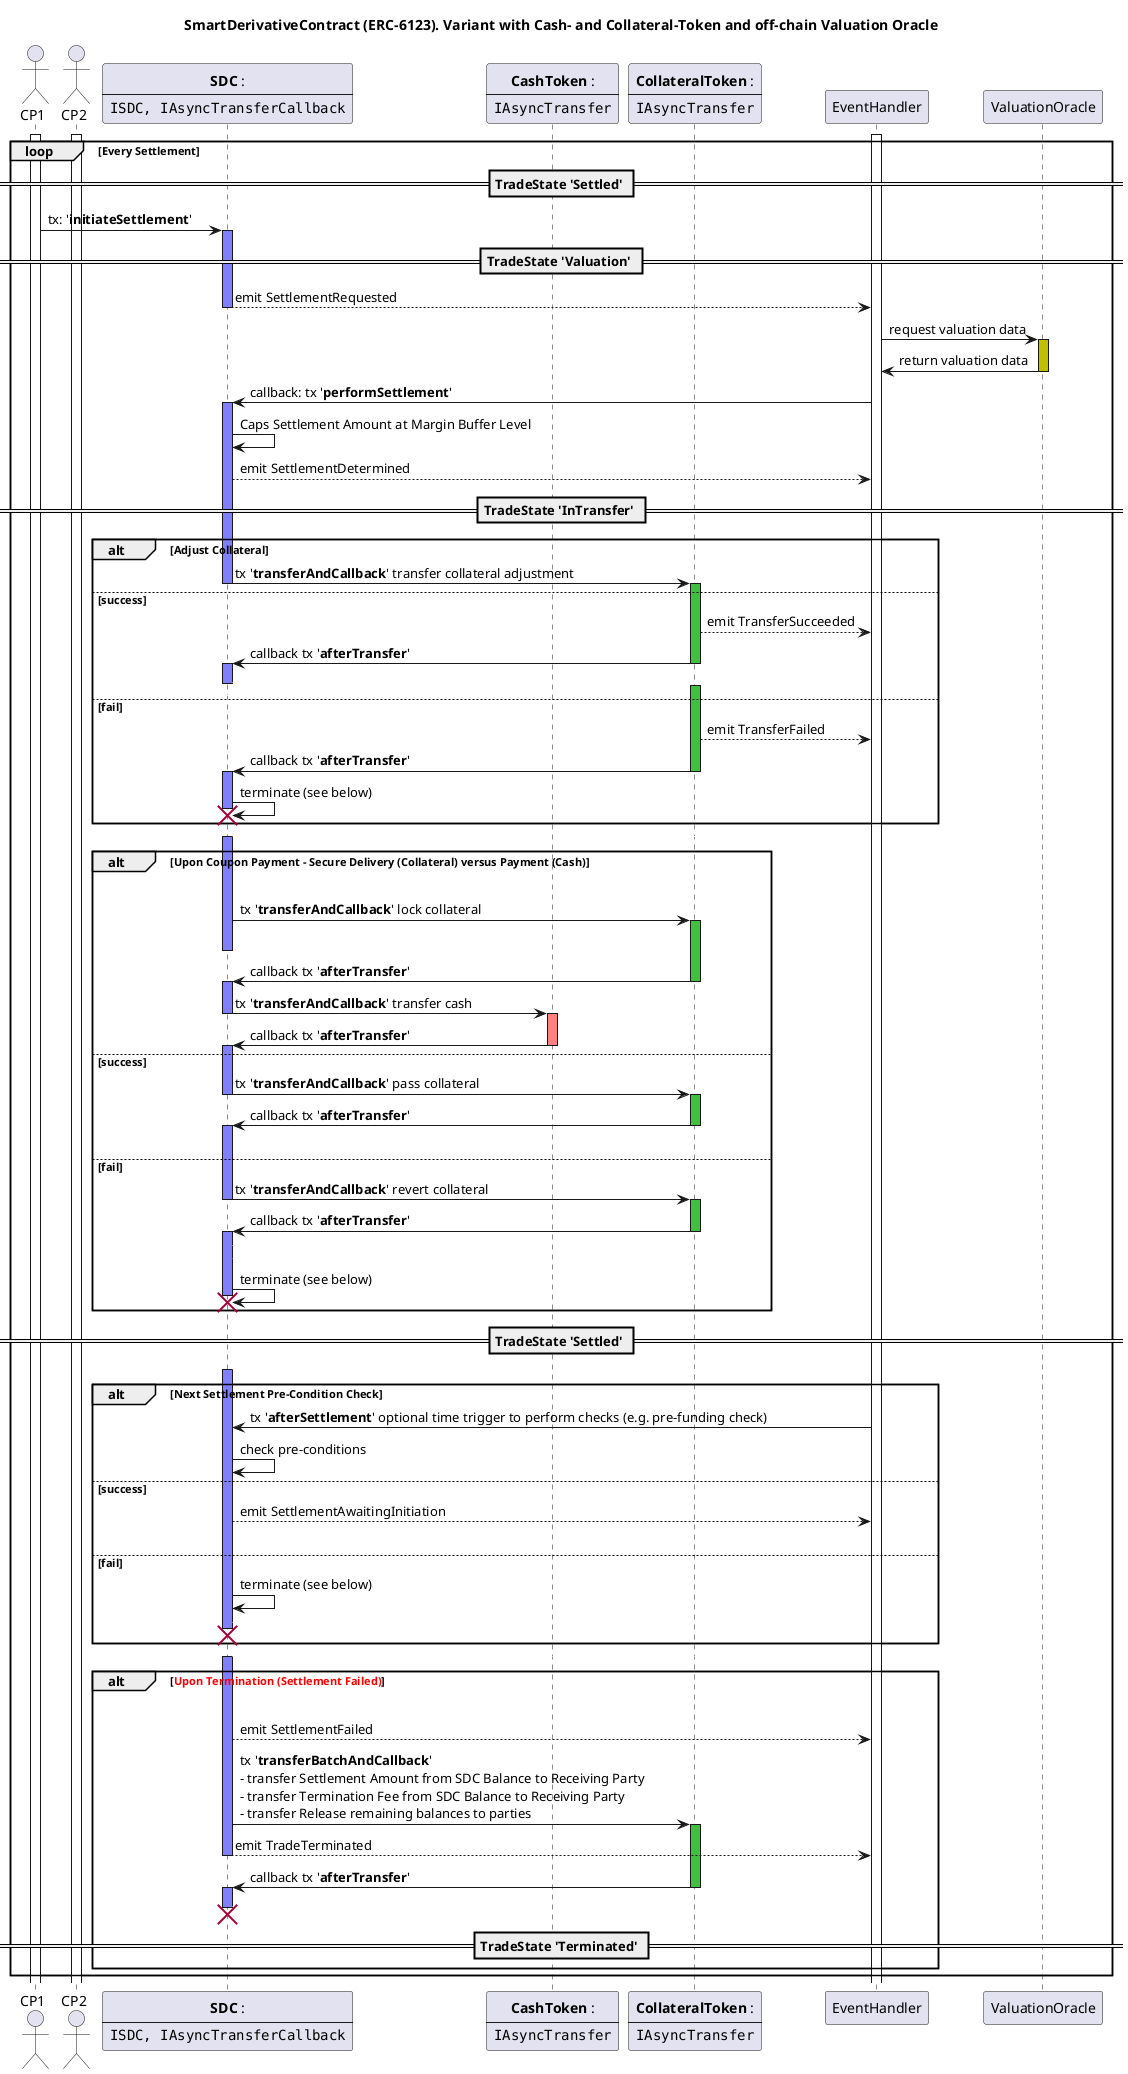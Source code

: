@startuml
'https://plantuml.com/sequence-diagram
title SmartDerivativeContract (ERC-6123). Variant with Cash- and Collateral-Token and off-chain Valuation Oracle

actor CP1
actor CP2

participant SDC [
    **SDC** :
    ----
    ""ISDC, IAsyncTransferCallback""
]

participant CashToken [
    **CashToken** :
    ----
    ""IAsyncTransfer""
]

participant CollateralToken [
    **CollateralToken** :
    ----
    ""IAsyncTransfer""
]

participant EventHandler
participant ValuationOracle

activate EventHandler
'activate CashToken

activate CP1
activate CP2

loop Every Settlement

== TradeState '**Settled**' ==

    CP1->SDC: tx: '**initiateSettlement**'
    activate SDC #8080FF

== TradeState '**Valuation**' ==

    SDC-->EventHandler:emit SettlementRequested
    deactivate SDC

    EventHandler->ValuationOracle: request valuation data
    activate ValuationOracle #C0C000
    ValuationOracle->EventHandler: return valuation data
    deactivate ValuationOracle

    EventHandler->SDC: callback: tx '**performSettlement**'
    activate SDC #8080FF

    SDC->SDC:Caps Settlement Amount at Margin Buffer Level

    SDC-->EventHandler: emit SettlementDetermined

== TradeState '**InTransfer**' ==

    alt Adjust Collateral

        SDC->CollateralToken: tx '**transferAndCallback**' transfer collateral adjustment

    else success

        deactivate SDC
        activate CollateralToken #40C040
        CollateralToken-->EventHandler: emit TransferSucceeded
    	CollateralToken->SDC: callback tx '**afterTransfer**'
        deactivate CollateralToken
        activate SDC #8080FF
        ' hack - invisible to activate life line
        SDC-[#FFF]->SDC
    else fail
        deactivate SDC
        activate CollateralToken #40C040
        CollateralToken-->EventHandler: emit TransferFailed
    	CollateralToken->SDC: callback tx '**afterTransfer**'
        deactivate CollateralToken
        activate SDC #8080FF

        SDC->SDC: terminate (see below)
        destroy SDC
    end


    ' hack - invisible boundary for the activation
    EventHandler-[#FFF]->SDC
    alt Upon Coupon Payment - **Secure Delivery (Collateral) versus Payment (Cash)**

        activate SDC #8080FF
        |||
        SDC->CollateralToken: tx '**transferAndCallback**' lock collateral

        activate CollateralToken #40C040
        deactivate SDC

        CollateralToken->SDC: callback tx '**afterTransfer**'

        deactivate CollateralToken
        activate SDC #8080FF

        SDC->CashToken: tx '**transferAndCallback**' transfer cash

        deactivate SDC
        activate CashToken #FF8080

        CashToken->SDC: callback tx '**afterTransfer**'

    else success

        deactivate CashToken
        activate SDC #8080FF

        SDC->CollateralToken: tx '**transferAndCallback**' pass collateral

        deactivate SDC
        activate CollateralToken #40C040

        CollateralToken->SDC: callback tx '**afterTransfer**'
        deactivate CollateralToken
        activate SDC #8080FF
        |||

    else fail

        SDC->CollateralToken: tx '**transferAndCallback**' revert collateral
        deactivate SDC
        activate CollateralToken #40C040

        CollateralToken->SDC: callback tx '**afterTransfer**'
        deactivate CollateralToken

        activate SDC #8080FF
        ' hack - invisible to activate life line
        SDC-[#FFF]->SDC
        SDC->SDC: terminate (see below)
        destroy SDC

    end


== TradeState '**Settled**' ==

    EventHandler-[#FFF]->SDC
    ' hack - invisible boundary for the activation
    activate SDC #8080FF

    alt Next Settlement Pre-Condition Check
        EventHandler->SDC: tx '**afterSettlement**' optional time trigger to perform checks (e.g. pre-funding check)

        SDC-> SDC: check pre-conditions
    else success

        SDC-->EventHandler: emit SettlementAwaitingInitiation
        |||

    else fail

        SDC->SDC: terminate (see below)
        ' hack - invisible to activate life line
        SDC-[#FFF]->SDC
        destroy SDC

    end


    ' hack - invisible boundary for the activation
    SDC-[#FFF]->EventHandler

    alt <color:red>Upon Termination (Settlement Failed)</color>

        activate SDC #8080FF

        |||
        SDC-->EventHandler: emit SettlementFailed

        SDC->CollateralToken: tx '**transferBatchAndCallback**'\n- transfer Settlement Amount from SDC Balance to Receiving Party\n- transfer Termination Fee from SDC Balance to Receiving Party\n- transfer Release remaining balances to parties
        activate CollateralToken #40C040
        SDC-->EventHandler: emit TradeTerminated

        deactivate SDC
        CollateralToken->SDC: callback tx '**afterTransfer**'
        deactivate CollateralToken
        activate SDC #8080FF

        ' hack - invisible to activate life line
        SDC-[#FFF]->SDC

        destroy SDC
        deactivate SDC

== TradeState '**Terminated**' ==

    end


end

@enduml